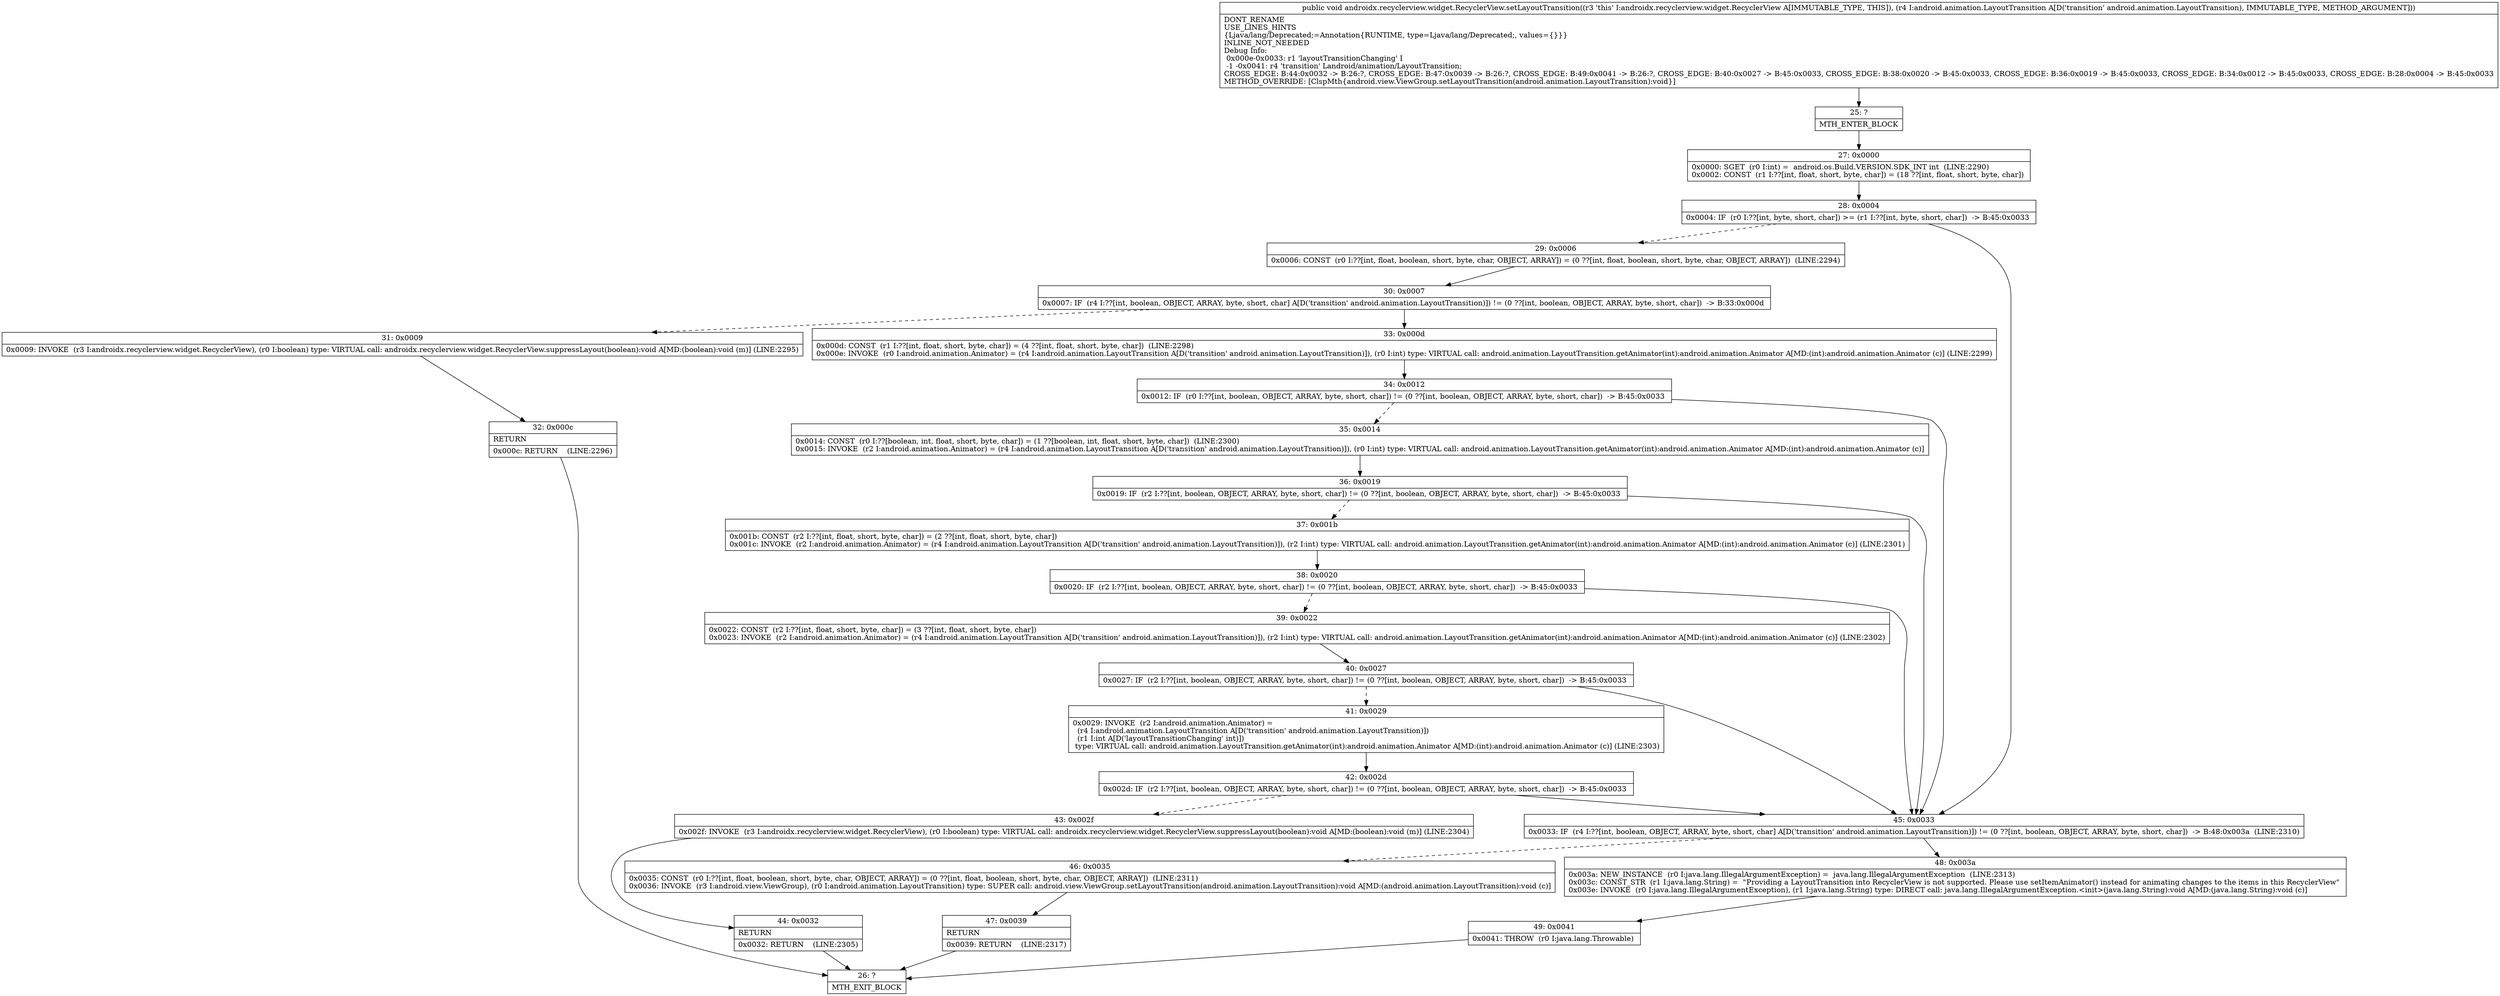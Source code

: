 digraph "CFG forandroidx.recyclerview.widget.RecyclerView.setLayoutTransition(Landroid\/animation\/LayoutTransition;)V" {
Node_25 [shape=record,label="{25\:\ ?|MTH_ENTER_BLOCK\l}"];
Node_27 [shape=record,label="{27\:\ 0x0000|0x0000: SGET  (r0 I:int) =  android.os.Build.VERSION.SDK_INT int  (LINE:2290)\l0x0002: CONST  (r1 I:??[int, float, short, byte, char]) = (18 ??[int, float, short, byte, char]) \l}"];
Node_28 [shape=record,label="{28\:\ 0x0004|0x0004: IF  (r0 I:??[int, byte, short, char]) \>= (r1 I:??[int, byte, short, char])  \-\> B:45:0x0033 \l}"];
Node_29 [shape=record,label="{29\:\ 0x0006|0x0006: CONST  (r0 I:??[int, float, boolean, short, byte, char, OBJECT, ARRAY]) = (0 ??[int, float, boolean, short, byte, char, OBJECT, ARRAY])  (LINE:2294)\l}"];
Node_30 [shape=record,label="{30\:\ 0x0007|0x0007: IF  (r4 I:??[int, boolean, OBJECT, ARRAY, byte, short, char] A[D('transition' android.animation.LayoutTransition)]) != (0 ??[int, boolean, OBJECT, ARRAY, byte, short, char])  \-\> B:33:0x000d \l}"];
Node_31 [shape=record,label="{31\:\ 0x0009|0x0009: INVOKE  (r3 I:androidx.recyclerview.widget.RecyclerView), (r0 I:boolean) type: VIRTUAL call: androidx.recyclerview.widget.RecyclerView.suppressLayout(boolean):void A[MD:(boolean):void (m)] (LINE:2295)\l}"];
Node_32 [shape=record,label="{32\:\ 0x000c|RETURN\l|0x000c: RETURN    (LINE:2296)\l}"];
Node_26 [shape=record,label="{26\:\ ?|MTH_EXIT_BLOCK\l}"];
Node_33 [shape=record,label="{33\:\ 0x000d|0x000d: CONST  (r1 I:??[int, float, short, byte, char]) = (4 ??[int, float, short, byte, char])  (LINE:2298)\l0x000e: INVOKE  (r0 I:android.animation.Animator) = (r4 I:android.animation.LayoutTransition A[D('transition' android.animation.LayoutTransition)]), (r0 I:int) type: VIRTUAL call: android.animation.LayoutTransition.getAnimator(int):android.animation.Animator A[MD:(int):android.animation.Animator (c)] (LINE:2299)\l}"];
Node_34 [shape=record,label="{34\:\ 0x0012|0x0012: IF  (r0 I:??[int, boolean, OBJECT, ARRAY, byte, short, char]) != (0 ??[int, boolean, OBJECT, ARRAY, byte, short, char])  \-\> B:45:0x0033 \l}"];
Node_35 [shape=record,label="{35\:\ 0x0014|0x0014: CONST  (r0 I:??[boolean, int, float, short, byte, char]) = (1 ??[boolean, int, float, short, byte, char])  (LINE:2300)\l0x0015: INVOKE  (r2 I:android.animation.Animator) = (r4 I:android.animation.LayoutTransition A[D('transition' android.animation.LayoutTransition)]), (r0 I:int) type: VIRTUAL call: android.animation.LayoutTransition.getAnimator(int):android.animation.Animator A[MD:(int):android.animation.Animator (c)]\l}"];
Node_36 [shape=record,label="{36\:\ 0x0019|0x0019: IF  (r2 I:??[int, boolean, OBJECT, ARRAY, byte, short, char]) != (0 ??[int, boolean, OBJECT, ARRAY, byte, short, char])  \-\> B:45:0x0033 \l}"];
Node_37 [shape=record,label="{37\:\ 0x001b|0x001b: CONST  (r2 I:??[int, float, short, byte, char]) = (2 ??[int, float, short, byte, char]) \l0x001c: INVOKE  (r2 I:android.animation.Animator) = (r4 I:android.animation.LayoutTransition A[D('transition' android.animation.LayoutTransition)]), (r2 I:int) type: VIRTUAL call: android.animation.LayoutTransition.getAnimator(int):android.animation.Animator A[MD:(int):android.animation.Animator (c)] (LINE:2301)\l}"];
Node_38 [shape=record,label="{38\:\ 0x0020|0x0020: IF  (r2 I:??[int, boolean, OBJECT, ARRAY, byte, short, char]) != (0 ??[int, boolean, OBJECT, ARRAY, byte, short, char])  \-\> B:45:0x0033 \l}"];
Node_39 [shape=record,label="{39\:\ 0x0022|0x0022: CONST  (r2 I:??[int, float, short, byte, char]) = (3 ??[int, float, short, byte, char]) \l0x0023: INVOKE  (r2 I:android.animation.Animator) = (r4 I:android.animation.LayoutTransition A[D('transition' android.animation.LayoutTransition)]), (r2 I:int) type: VIRTUAL call: android.animation.LayoutTransition.getAnimator(int):android.animation.Animator A[MD:(int):android.animation.Animator (c)] (LINE:2302)\l}"];
Node_40 [shape=record,label="{40\:\ 0x0027|0x0027: IF  (r2 I:??[int, boolean, OBJECT, ARRAY, byte, short, char]) != (0 ??[int, boolean, OBJECT, ARRAY, byte, short, char])  \-\> B:45:0x0033 \l}"];
Node_41 [shape=record,label="{41\:\ 0x0029|0x0029: INVOKE  (r2 I:android.animation.Animator) = \l  (r4 I:android.animation.LayoutTransition A[D('transition' android.animation.LayoutTransition)])\l  (r1 I:int A[D('layoutTransitionChanging' int)])\l type: VIRTUAL call: android.animation.LayoutTransition.getAnimator(int):android.animation.Animator A[MD:(int):android.animation.Animator (c)] (LINE:2303)\l}"];
Node_42 [shape=record,label="{42\:\ 0x002d|0x002d: IF  (r2 I:??[int, boolean, OBJECT, ARRAY, byte, short, char]) != (0 ??[int, boolean, OBJECT, ARRAY, byte, short, char])  \-\> B:45:0x0033 \l}"];
Node_43 [shape=record,label="{43\:\ 0x002f|0x002f: INVOKE  (r3 I:androidx.recyclerview.widget.RecyclerView), (r0 I:boolean) type: VIRTUAL call: androidx.recyclerview.widget.RecyclerView.suppressLayout(boolean):void A[MD:(boolean):void (m)] (LINE:2304)\l}"];
Node_44 [shape=record,label="{44\:\ 0x0032|RETURN\l|0x0032: RETURN    (LINE:2305)\l}"];
Node_45 [shape=record,label="{45\:\ 0x0033|0x0033: IF  (r4 I:??[int, boolean, OBJECT, ARRAY, byte, short, char] A[D('transition' android.animation.LayoutTransition)]) != (0 ??[int, boolean, OBJECT, ARRAY, byte, short, char])  \-\> B:48:0x003a  (LINE:2310)\l}"];
Node_46 [shape=record,label="{46\:\ 0x0035|0x0035: CONST  (r0 I:??[int, float, boolean, short, byte, char, OBJECT, ARRAY]) = (0 ??[int, float, boolean, short, byte, char, OBJECT, ARRAY])  (LINE:2311)\l0x0036: INVOKE  (r3 I:android.view.ViewGroup), (r0 I:android.animation.LayoutTransition) type: SUPER call: android.view.ViewGroup.setLayoutTransition(android.animation.LayoutTransition):void A[MD:(android.animation.LayoutTransition):void (c)]\l}"];
Node_47 [shape=record,label="{47\:\ 0x0039|RETURN\l|0x0039: RETURN    (LINE:2317)\l}"];
Node_48 [shape=record,label="{48\:\ 0x003a|0x003a: NEW_INSTANCE  (r0 I:java.lang.IllegalArgumentException) =  java.lang.IllegalArgumentException  (LINE:2313)\l0x003c: CONST_STR  (r1 I:java.lang.String) =  \"Providing a LayoutTransition into RecyclerView is not supported. Please use setItemAnimator() instead for animating changes to the items in this RecyclerView\" \l0x003e: INVOKE  (r0 I:java.lang.IllegalArgumentException), (r1 I:java.lang.String) type: DIRECT call: java.lang.IllegalArgumentException.\<init\>(java.lang.String):void A[MD:(java.lang.String):void (c)]\l}"];
Node_49 [shape=record,label="{49\:\ 0x0041|0x0041: THROW  (r0 I:java.lang.Throwable) \l}"];
MethodNode[shape=record,label="{public void androidx.recyclerview.widget.RecyclerView.setLayoutTransition((r3 'this' I:androidx.recyclerview.widget.RecyclerView A[IMMUTABLE_TYPE, THIS]), (r4 I:android.animation.LayoutTransition A[D('transition' android.animation.LayoutTransition), IMMUTABLE_TYPE, METHOD_ARGUMENT]))  | DONT_RENAME\lUSE_LINES_HINTS\l\{Ljava\/lang\/Deprecated;=Annotation\{RUNTIME, type=Ljava\/lang\/Deprecated;, values=\{\}\}\}\lINLINE_NOT_NEEDED\lDebug Info:\l  0x000e\-0x0033: r1 'layoutTransitionChanging' I\l  \-1 \-0x0041: r4 'transition' Landroid\/animation\/LayoutTransition;\lCROSS_EDGE: B:44:0x0032 \-\> B:26:?, CROSS_EDGE: B:47:0x0039 \-\> B:26:?, CROSS_EDGE: B:49:0x0041 \-\> B:26:?, CROSS_EDGE: B:40:0x0027 \-\> B:45:0x0033, CROSS_EDGE: B:38:0x0020 \-\> B:45:0x0033, CROSS_EDGE: B:36:0x0019 \-\> B:45:0x0033, CROSS_EDGE: B:34:0x0012 \-\> B:45:0x0033, CROSS_EDGE: B:28:0x0004 \-\> B:45:0x0033\lMETHOD_OVERRIDE: [ClspMth\{android.view.ViewGroup.setLayoutTransition(android.animation.LayoutTransition):void\}]\l}"];
MethodNode -> Node_25;Node_25 -> Node_27;
Node_27 -> Node_28;
Node_28 -> Node_29[style=dashed];
Node_28 -> Node_45;
Node_29 -> Node_30;
Node_30 -> Node_31[style=dashed];
Node_30 -> Node_33;
Node_31 -> Node_32;
Node_32 -> Node_26;
Node_33 -> Node_34;
Node_34 -> Node_35[style=dashed];
Node_34 -> Node_45;
Node_35 -> Node_36;
Node_36 -> Node_37[style=dashed];
Node_36 -> Node_45;
Node_37 -> Node_38;
Node_38 -> Node_39[style=dashed];
Node_38 -> Node_45;
Node_39 -> Node_40;
Node_40 -> Node_41[style=dashed];
Node_40 -> Node_45;
Node_41 -> Node_42;
Node_42 -> Node_43[style=dashed];
Node_42 -> Node_45;
Node_43 -> Node_44;
Node_44 -> Node_26;
Node_45 -> Node_46[style=dashed];
Node_45 -> Node_48;
Node_46 -> Node_47;
Node_47 -> Node_26;
Node_48 -> Node_49;
Node_49 -> Node_26;
}

